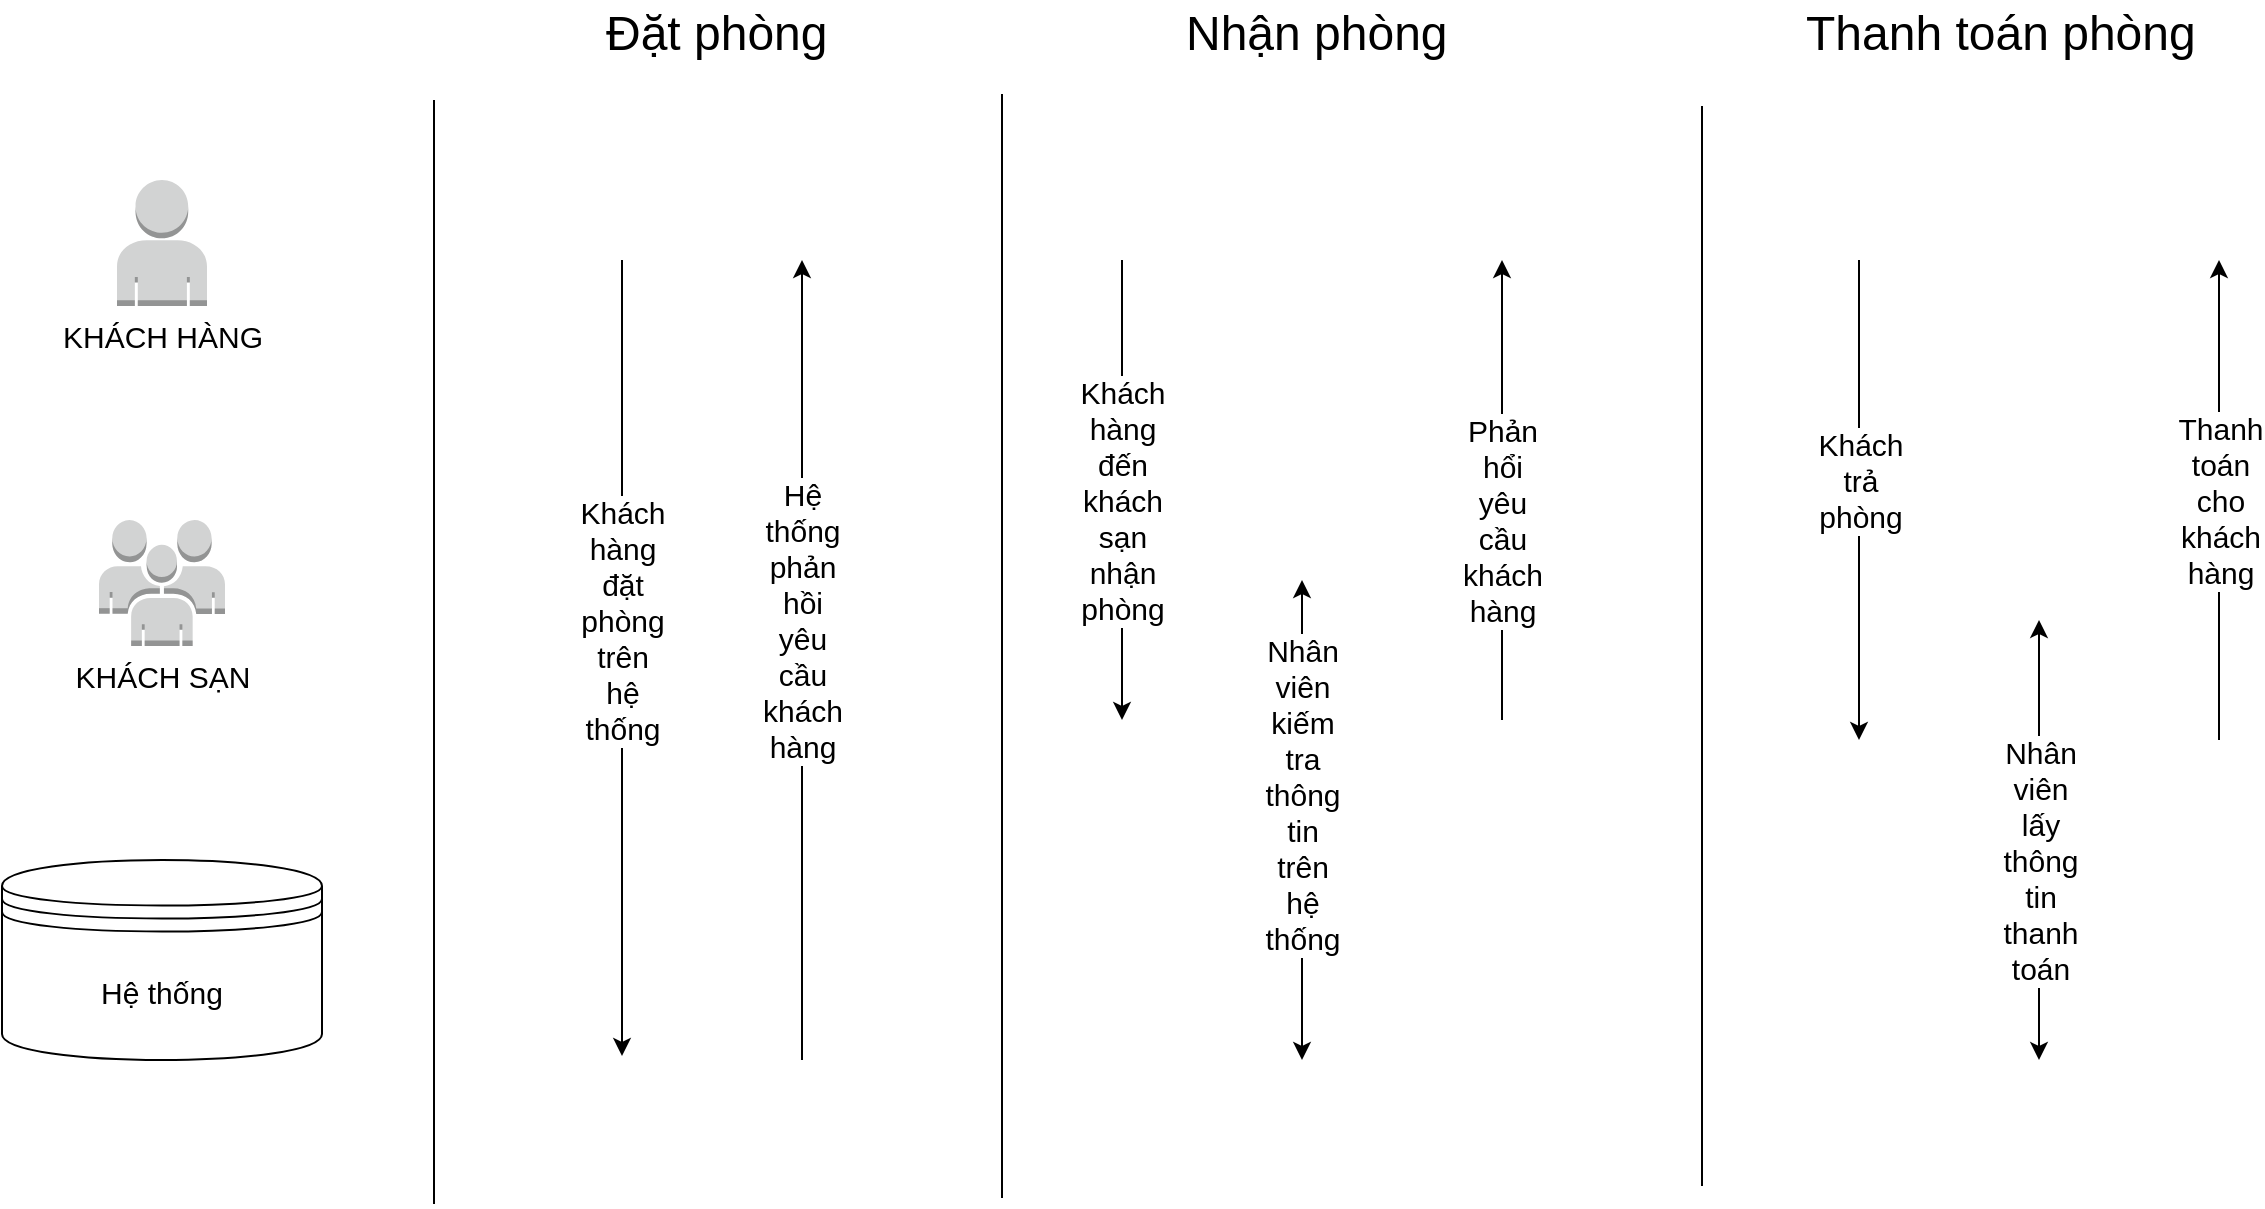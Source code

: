 <mxfile version="10.6.6" type="device"><diagram id="Z5nT43G203FWIBIuH523" name="Page-1"><mxGraphModel dx="1877" dy="734" grid="1" gridSize="10" guides="1" tooltips="1" connect="1" arrows="1" fold="1" page="1" pageScale="1" pageWidth="850" pageHeight="1100" math="0" shadow="0"><root><mxCell id="0"/><mxCell id="1" parent="0"/><mxCell id="KjqBNuQgnkV4AQ6EkvH_-20" value="Hệ thống" style="shape=datastore;whiteSpace=wrap;html=1;fontSize=15;" vertex="1" parent="1"><mxGeometry x="110" y="520" width="160" height="100" as="geometry"/></mxCell><mxCell id="KjqBNuQgnkV4AQ6EkvH_-27" value="KHÁCH HÀNG" style="outlineConnect=0;dashed=0;verticalLabelPosition=bottom;verticalAlign=top;align=center;html=1;shape=mxgraph.aws3.user;fillColor=#D2D3D3;gradientColor=none;fontSize=15;" vertex="1" parent="1"><mxGeometry x="167.5" y="180" width="45" height="63" as="geometry"/></mxCell><mxCell id="KjqBNuQgnkV4AQ6EkvH_-37" value="KHÁCH SẠN" style="outlineConnect=0;dashed=0;verticalLabelPosition=bottom;verticalAlign=top;align=center;html=1;shape=mxgraph.aws3.users;fillColor=#D2D3D3;gradientColor=none;fontSize=15;" vertex="1" parent="1"><mxGeometry x="158.5" y="350" width="63" height="63" as="geometry"/></mxCell><mxCell id="KjqBNuQgnkV4AQ6EkvH_-58" value="" style="endArrow=none;html=1;fontSize=15;entryX=0.274;entryY=0;entryDx=0;entryDy=0;entryPerimeter=0;" edge="1" parent="1"><mxGeometry width="50" height="50" relative="1" as="geometry"><mxPoint x="326" y="692" as="sourcePoint"/><mxPoint x="326" y="140" as="targetPoint"/></mxGeometry></mxCell><mxCell id="KjqBNuQgnkV4AQ6EkvH_-61" value="" style="endArrow=classic;html=1;fontSize=15;" edge="1" parent="1"><mxGeometry width="50" height="50" relative="1" as="geometry"><mxPoint x="420" y="220" as="sourcePoint"/><mxPoint x="420" y="618" as="targetPoint"/><Array as="points"/></mxGeometry></mxCell><mxCell id="KjqBNuQgnkV4AQ6EkvH_-62" value="Khách&lt;br&gt;hàng&lt;br&gt;đặt&lt;br&gt;phòng&lt;br&gt;trên&lt;br&gt;hệ&lt;br&gt;thống&lt;br&gt;" style="text;html=1;resizable=0;points=[];align=center;verticalAlign=middle;labelBackgroundColor=#ffffff;fontSize=15;" vertex="1" connectable="0" parent="KjqBNuQgnkV4AQ6EkvH_-61"><mxGeometry x="-0.563" relative="1" as="geometry"><mxPoint y="93" as="offset"/></mxGeometry></mxCell><mxCell id="KjqBNuQgnkV4AQ6EkvH_-64" value="" style="endArrow=classic;html=1;fontSize=15;" edge="1" parent="1"><mxGeometry width="50" height="50" relative="1" as="geometry"><mxPoint x="510" y="620" as="sourcePoint"/><mxPoint x="510" y="220" as="targetPoint"/></mxGeometry></mxCell><mxCell id="KjqBNuQgnkV4AQ6EkvH_-65" value="Hệ&lt;br&gt;thống&lt;br&gt;phản&lt;br&gt;hồi&lt;br&gt;yêu&lt;br&gt;cầu&lt;br&gt;khách &lt;br&gt;hàng&lt;br&gt;" style="text;html=1;resizable=0;points=[];align=center;verticalAlign=middle;labelBackgroundColor=#ffffff;fontSize=15;" vertex="1" connectable="0" parent="KjqBNuQgnkV4AQ6EkvH_-64"><mxGeometry x="0.36" relative="1" as="geometry"><mxPoint y="52" as="offset"/></mxGeometry></mxCell><mxCell id="KjqBNuQgnkV4AQ6EkvH_-66" value="&lt;span style=&quot;font-size: 24px&quot;&gt;Đặt phòng&lt;/span&gt;" style="text;html=1;resizable=0;points=[];autosize=1;align=left;verticalAlign=top;spacingTop=-4;fontSize=15;" vertex="1" parent="1"><mxGeometry x="410" y="90" width="130" height="20" as="geometry"/></mxCell><mxCell id="KjqBNuQgnkV4AQ6EkvH_-67" value="" style="endArrow=none;html=1;fontSize=15;entryX=0.274;entryY=0;entryDx=0;entryDy=0;entryPerimeter=0;" edge="1" parent="1"><mxGeometry width="50" height="50" relative="1" as="geometry"><mxPoint x="610" y="689" as="sourcePoint"/><mxPoint x="610" y="137" as="targetPoint"/><Array as="points"><mxPoint x="610" y="427"/></Array></mxGeometry></mxCell><mxCell id="KjqBNuQgnkV4AQ6EkvH_-68" value="&lt;span style=&quot;font-size: 24px&quot;&gt;Nhận phòng&lt;/span&gt;" style="text;html=1;resizable=0;points=[];autosize=1;align=left;verticalAlign=top;spacingTop=-4;fontSize=15;" vertex="1" parent="1"><mxGeometry x="700" y="90" width="150" height="20" as="geometry"/></mxCell><mxCell id="KjqBNuQgnkV4AQ6EkvH_-70" value="" style="endArrow=classic;html=1;fontSize=15;" edge="1" parent="1"><mxGeometry width="50" height="50" relative="1" as="geometry"><mxPoint x="670" y="220" as="sourcePoint"/><mxPoint x="670" y="450" as="targetPoint"/></mxGeometry></mxCell><mxCell id="KjqBNuQgnkV4AQ6EkvH_-71" value="Khách&lt;br&gt;hàng&lt;br&gt;đến&lt;br&gt;khách&lt;br&gt;sạn&lt;br&gt;nhận&lt;br&gt;phòng&lt;br&gt;" style="text;html=1;resizable=0;points=[];align=center;verticalAlign=middle;labelBackgroundColor=#ffffff;fontSize=15;" vertex="1" connectable="0" parent="KjqBNuQgnkV4AQ6EkvH_-70"><mxGeometry x="-0.705" y="-2" relative="1" as="geometry"><mxPoint x="2" y="86" as="offset"/></mxGeometry></mxCell><mxCell id="KjqBNuQgnkV4AQ6EkvH_-76" value="" style="endArrow=none;html=1;fontSize=15;" edge="1" parent="1"><mxGeometry width="50" height="50" relative="1" as="geometry"><mxPoint x="960" y="683" as="sourcePoint"/><mxPoint x="960" y="143" as="targetPoint"/><Array as="points"/></mxGeometry></mxCell><mxCell id="KjqBNuQgnkV4AQ6EkvH_-77" value="&lt;span style=&quot;font-size: 24px&quot;&gt;Thanh toán phòng&lt;/span&gt;" style="text;html=1;resizable=0;points=[];autosize=1;align=left;verticalAlign=top;spacingTop=-4;fontSize=15;" vertex="1" parent="1"><mxGeometry x="1010" y="90" width="210" height="20" as="geometry"/></mxCell><mxCell id="KjqBNuQgnkV4AQ6EkvH_-78" value="" style="endArrow=classic;html=1;fontSize=15;" edge="1" parent="1"><mxGeometry width="50" height="50" relative="1" as="geometry"><mxPoint x="860" y="450" as="sourcePoint"/><mxPoint x="860" y="220" as="targetPoint"/></mxGeometry></mxCell><mxCell id="KjqBNuQgnkV4AQ6EkvH_-79" value="Phản&lt;br&gt;hổi&lt;br&gt;yêu&lt;br&gt;cầu&lt;br&gt;khách&lt;br&gt;hàng&lt;br&gt;" style="text;html=1;resizable=0;points=[];align=center;verticalAlign=middle;labelBackgroundColor=#ffffff;fontSize=15;" vertex="1" connectable="0" parent="KjqBNuQgnkV4AQ6EkvH_-78"><mxGeometry x="0.612" y="3" relative="1" as="geometry"><mxPoint x="3" y="85" as="offset"/></mxGeometry></mxCell><mxCell id="KjqBNuQgnkV4AQ6EkvH_-80" value="" style="endArrow=classic;html=1;fontSize=15;" edge="1" parent="1"><mxGeometry width="50" height="50" relative="1" as="geometry"><mxPoint x="1038.5" y="220" as="sourcePoint"/><mxPoint x="1038.5" y="460" as="targetPoint"/></mxGeometry></mxCell><mxCell id="KjqBNuQgnkV4AQ6EkvH_-81" value="Khách&lt;br&gt;trả&lt;br&gt;phòng&lt;br&gt;" style="text;html=1;resizable=0;points=[];align=center;verticalAlign=middle;labelBackgroundColor=#ffffff;fontSize=15;" vertex="1" connectable="0" parent="KjqBNuQgnkV4AQ6EkvH_-80"><mxGeometry x="-0.489" y="-3" relative="1" as="geometry"><mxPoint x="3" y="48.5" as="offset"/></mxGeometry></mxCell><mxCell id="KjqBNuQgnkV4AQ6EkvH_-84" value="" style="endArrow=classic;startArrow=classic;html=1;fontSize=15;" edge="1" parent="1"><mxGeometry width="50" height="50" relative="1" as="geometry"><mxPoint x="760" y="620" as="sourcePoint"/><mxPoint x="760" y="380" as="targetPoint"/></mxGeometry></mxCell><mxCell id="KjqBNuQgnkV4AQ6EkvH_-87" value="&lt;span&gt;Nhân&lt;br&gt;viên&lt;br&gt;kiếm&lt;br&gt;tra&lt;br&gt;thông&lt;br&gt;tin&lt;br&gt;trên&lt;br&gt;hệ&lt;br&gt;thống&lt;/span&gt;" style="text;html=1;resizable=0;points=[];align=center;verticalAlign=middle;labelBackgroundColor=#ffffff;fontSize=15;" vertex="1" connectable="0" parent="KjqBNuQgnkV4AQ6EkvH_-84"><mxGeometry x="0.559" y="3" relative="1" as="geometry"><mxPoint x="3" y="53.5" as="offset"/></mxGeometry></mxCell><mxCell id="KjqBNuQgnkV4AQ6EkvH_-88" value="" style="endArrow=classic;startArrow=classic;html=1;fontSize=15;" edge="1" parent="1"><mxGeometry width="50" height="50" relative="1" as="geometry"><mxPoint x="1128.5" y="620" as="sourcePoint"/><mxPoint x="1128.5" y="400" as="targetPoint"/><Array as="points"><mxPoint x="1128.5" y="530"/></Array></mxGeometry></mxCell><mxCell id="KjqBNuQgnkV4AQ6EkvH_-89" value="Nhân&lt;br&gt;viên&lt;br&gt;lấy&lt;br&gt;thông&lt;br&gt;tin&lt;br&gt;thanh&lt;br&gt;toán&lt;br&gt;" style="text;html=1;resizable=0;points=[];align=center;verticalAlign=middle;labelBackgroundColor=#ffffff;fontSize=15;" vertex="1" connectable="0" parent="KjqBNuQgnkV4AQ6EkvH_-88"><mxGeometry x="0.715" relative="1" as="geometry"><mxPoint y="88.5" as="offset"/></mxGeometry></mxCell><mxCell id="KjqBNuQgnkV4AQ6EkvH_-90" value="" style="endArrow=classic;html=1;fontSize=15;" edge="1" parent="1"><mxGeometry width="50" height="50" relative="1" as="geometry"><mxPoint x="1218.5" y="460" as="sourcePoint"/><mxPoint x="1218.5" y="220" as="targetPoint"/></mxGeometry></mxCell><mxCell id="KjqBNuQgnkV4AQ6EkvH_-91" value="Thanh&lt;br&gt;toán&lt;br&gt;cho&lt;br&gt;khách&lt;br&gt;hàng&lt;br&gt;" style="text;html=1;resizable=0;points=[];align=center;verticalAlign=middle;labelBackgroundColor=#ffffff;fontSize=15;" vertex="1" connectable="0" parent="KjqBNuQgnkV4AQ6EkvH_-90"><mxGeometry x="0.697" relative="1" as="geometry"><mxPoint y="83.5" as="offset"/></mxGeometry></mxCell></root></mxGraphModel></diagram></mxfile>